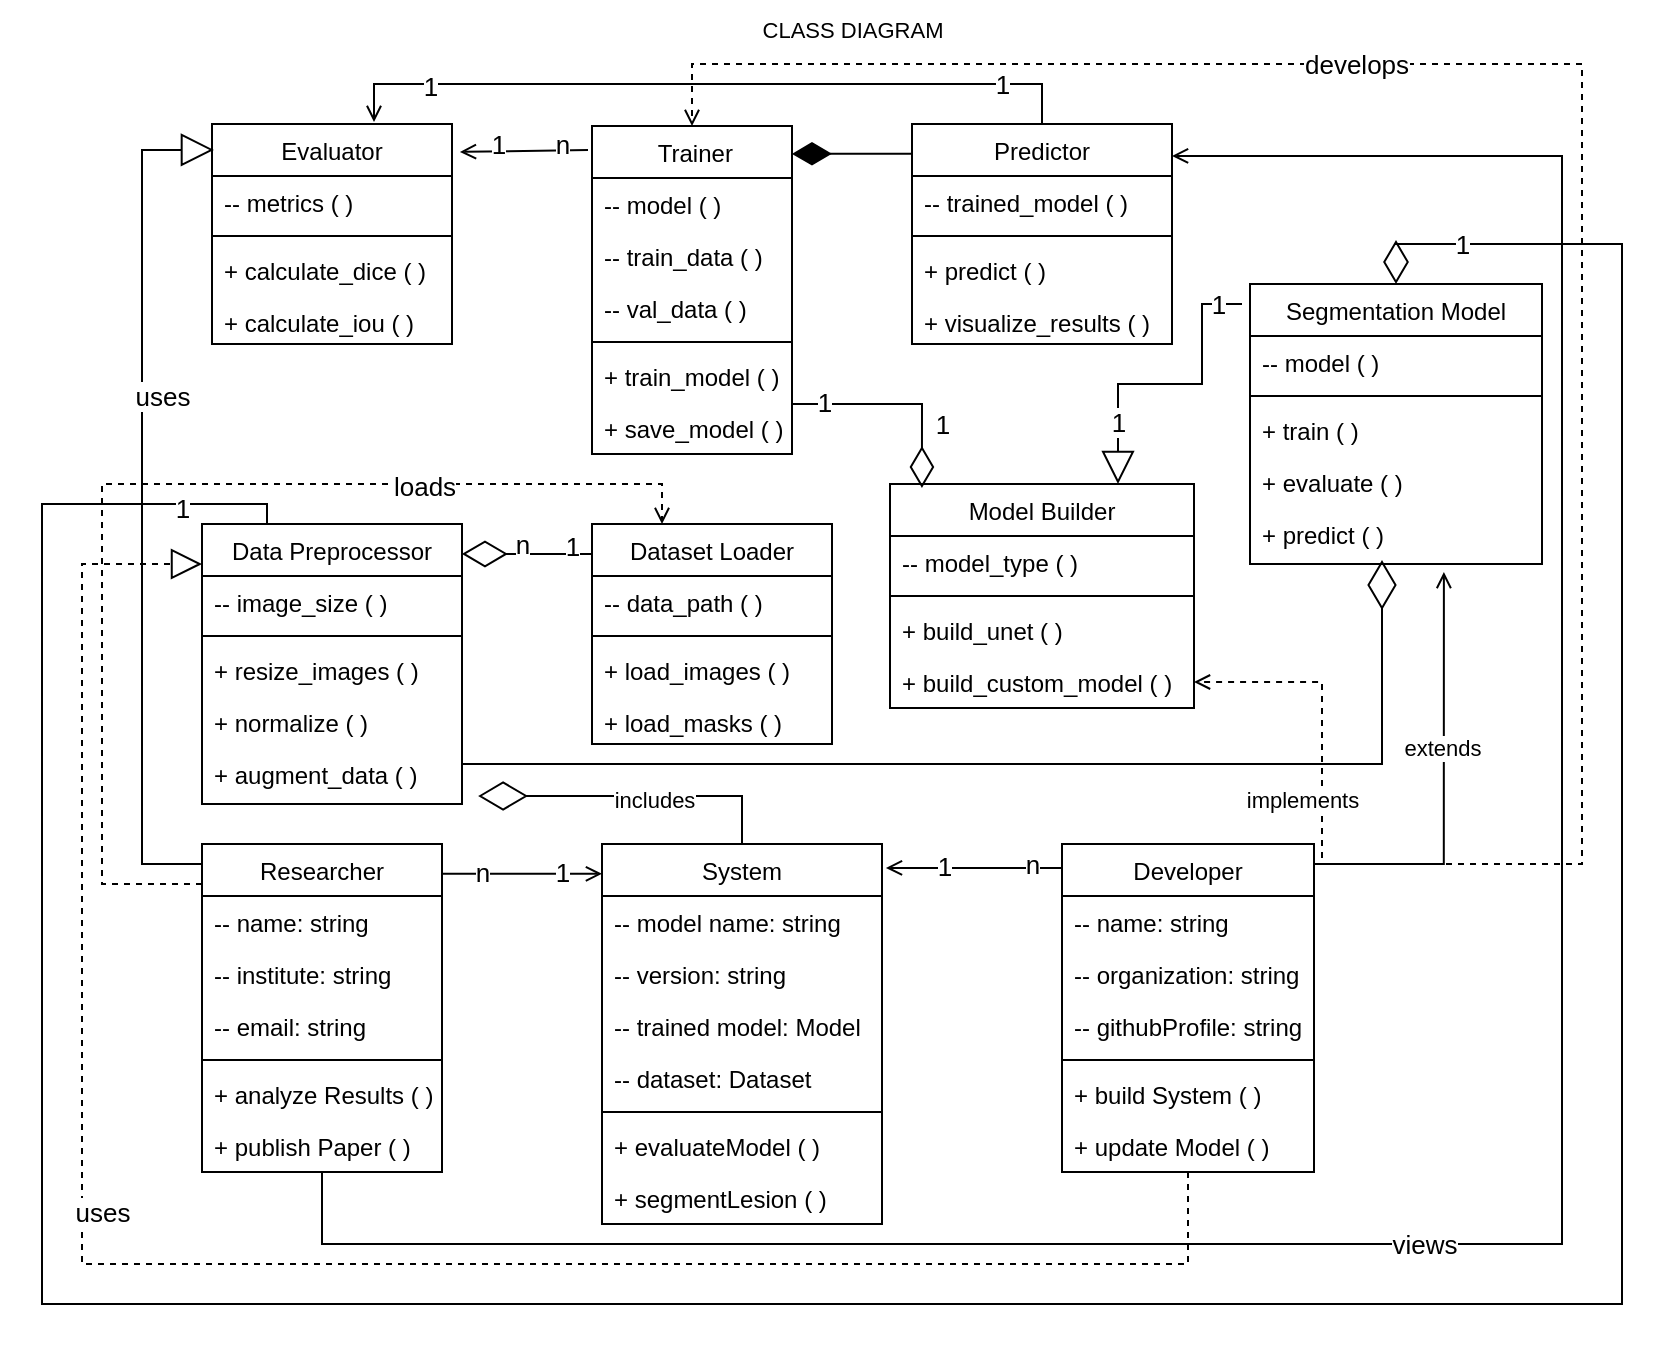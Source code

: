 <mxfile version="27.0.9">
  <diagram id="C5RBs43oDa-KdzZeNtuy" name="Page-1">
    <mxGraphModel dx="2249" dy="639" grid="1" gridSize="10" guides="1" tooltips="1" connect="1" arrows="1" fold="1" page="1" pageScale="1" pageWidth="827" pageHeight="1169" math="0" shadow="0">
      <root>
        <mxCell id="WIyWlLk6GJQsqaUBKTNV-0" />
        <mxCell id="WIyWlLk6GJQsqaUBKTNV-1" parent="WIyWlLk6GJQsqaUBKTNV-0" />
        <mxCell id="zkfFHV4jXpPFQw0GAbJ--0" value="Dataset Loader" style="swimlane;fontStyle=0;align=center;verticalAlign=top;childLayout=stackLayout;horizontal=1;startSize=26;horizontalStack=0;resizeParent=1;resizeLast=0;collapsible=1;marginBottom=0;rounded=0;shadow=0;strokeWidth=1;" parent="WIyWlLk6GJQsqaUBKTNV-1" vertex="1">
          <mxGeometry x="-215" y="320" width="120" height="110" as="geometry">
            <mxRectangle x="230" y="140" width="160" height="26" as="alternateBounds" />
          </mxGeometry>
        </mxCell>
        <mxCell id="zkfFHV4jXpPFQw0GAbJ--1" value="-- data_path ( )    " style="text;align=left;verticalAlign=top;spacingLeft=4;spacingRight=4;overflow=hidden;rotatable=0;points=[[0,0.5],[1,0.5]];portConstraint=eastwest;" parent="zkfFHV4jXpPFQw0GAbJ--0" vertex="1">
          <mxGeometry y="26" width="120" height="26" as="geometry" />
        </mxCell>
        <mxCell id="zkfFHV4jXpPFQw0GAbJ--4" value="" style="line;html=1;strokeWidth=1;align=left;verticalAlign=middle;spacingTop=-1;spacingLeft=3;spacingRight=3;rotatable=0;labelPosition=right;points=[];portConstraint=eastwest;" parent="zkfFHV4jXpPFQw0GAbJ--0" vertex="1">
          <mxGeometry y="52" width="120" height="8" as="geometry" />
        </mxCell>
        <mxCell id="zkfFHV4jXpPFQw0GAbJ--5" value="+ load_images ( )" style="text;align=left;verticalAlign=top;spacingLeft=4;spacingRight=4;overflow=hidden;rotatable=0;points=[[0,0.5],[1,0.5]];portConstraint=eastwest;" parent="zkfFHV4jXpPFQw0GAbJ--0" vertex="1">
          <mxGeometry y="60" width="120" height="26" as="geometry" />
        </mxCell>
        <mxCell id="6t8_uOaSiqhRu9nuaawc-1" value="+ load_masks ( )" style="text;align=left;verticalAlign=top;spacingLeft=4;spacingRight=4;overflow=hidden;rotatable=0;points=[[0,0.5],[1,0.5]];portConstraint=eastwest;" vertex="1" parent="zkfFHV4jXpPFQw0GAbJ--0">
          <mxGeometry y="86" width="120" height="24" as="geometry" />
        </mxCell>
        <mxCell id="6t8_uOaSiqhRu9nuaawc-104" value="" style="edgeStyle=orthogonalEdgeStyle;shape=connector;rounded=0;orthogonalLoop=1;jettySize=auto;html=1;strokeColor=default;align=center;verticalAlign=middle;fontFamily=Helvetica;fontSize=11;fontColor=default;labelBackgroundColor=default;endArrow=diamondThin;endFill=0;entryX=0.5;entryY=0;entryDx=0;entryDy=0;exitX=0.25;exitY=0;exitDx=0;exitDy=0;endSize=19;" edge="1" parent="WIyWlLk6GJQsqaUBKTNV-1" source="zkfFHV4jXpPFQw0GAbJ--6" target="6t8_uOaSiqhRu9nuaawc-27">
          <mxGeometry relative="1" as="geometry">
            <Array as="points">
              <mxPoint x="-377" y="310" />
              <mxPoint x="-490" y="310" />
              <mxPoint x="-490" y="710" />
              <mxPoint x="300" y="710" />
              <mxPoint x="300" y="180" />
              <mxPoint x="187" y="180" />
            </Array>
          </mxGeometry>
        </mxCell>
        <mxCell id="6t8_uOaSiqhRu9nuaawc-105" value="&lt;font style=&quot;font-size: 13px;&quot;&gt;1&lt;/font&gt;" style="edgeLabel;html=1;align=center;verticalAlign=middle;resizable=0;points=[];fontFamily=Helvetica;fontSize=11;fontColor=default;labelBackgroundColor=default;" vertex="1" connectable="0" parent="6t8_uOaSiqhRu9nuaawc-104">
          <mxGeometry x="-0.892" relative="1" as="geometry">
            <mxPoint x="54" y="2" as="offset" />
          </mxGeometry>
        </mxCell>
        <mxCell id="6t8_uOaSiqhRu9nuaawc-106" value="&lt;font style=&quot;font-size: 13px;&quot;&gt;1&lt;/font&gt;" style="edgeLabel;html=1;align=center;verticalAlign=middle;resizable=0;points=[];fontFamily=Helvetica;fontSize=11;fontColor=default;labelBackgroundColor=default;" vertex="1" connectable="0" parent="6t8_uOaSiqhRu9nuaawc-104">
          <mxGeometry x="0.948" relative="1" as="geometry">
            <mxPoint x="1" as="offset" />
          </mxGeometry>
        </mxCell>
        <mxCell id="zkfFHV4jXpPFQw0GAbJ--6" value="Data Preprocessor" style="swimlane;fontStyle=0;align=center;verticalAlign=top;childLayout=stackLayout;horizontal=1;startSize=26;horizontalStack=0;resizeParent=1;resizeLast=0;collapsible=1;marginBottom=0;rounded=0;shadow=0;strokeWidth=1;" parent="WIyWlLk6GJQsqaUBKTNV-1" vertex="1">
          <mxGeometry x="-410" y="320" width="130" height="140" as="geometry">
            <mxRectangle x="130" y="380" width="160" height="26" as="alternateBounds" />
          </mxGeometry>
        </mxCell>
        <mxCell id="zkfFHV4jXpPFQw0GAbJ--7" value="-- image_size ( )" style="text;align=left;verticalAlign=top;spacingLeft=4;spacingRight=4;overflow=hidden;rotatable=0;points=[[0,0.5],[1,0.5]];portConstraint=eastwest;" parent="zkfFHV4jXpPFQw0GAbJ--6" vertex="1">
          <mxGeometry y="26" width="130" height="26" as="geometry" />
        </mxCell>
        <mxCell id="zkfFHV4jXpPFQw0GAbJ--9" value="" style="line;html=1;strokeWidth=1;align=left;verticalAlign=middle;spacingTop=-1;spacingLeft=3;spacingRight=3;rotatable=0;labelPosition=right;points=[];portConstraint=eastwest;" parent="zkfFHV4jXpPFQw0GAbJ--6" vertex="1">
          <mxGeometry y="52" width="130" height="8" as="geometry" />
        </mxCell>
        <mxCell id="zkfFHV4jXpPFQw0GAbJ--10" value="+ resize_images ( )" style="text;align=left;verticalAlign=top;spacingLeft=4;spacingRight=4;overflow=hidden;rotatable=0;points=[[0,0.5],[1,0.5]];portConstraint=eastwest;fontStyle=0" parent="zkfFHV4jXpPFQw0GAbJ--6" vertex="1">
          <mxGeometry y="60" width="130" height="26" as="geometry" />
        </mxCell>
        <mxCell id="zkfFHV4jXpPFQw0GAbJ--11" value="+ normalize ( )" style="text;align=left;verticalAlign=top;spacingLeft=4;spacingRight=4;overflow=hidden;rotatable=0;points=[[0,0.5],[1,0.5]];portConstraint=eastwest;" parent="zkfFHV4jXpPFQw0GAbJ--6" vertex="1">
          <mxGeometry y="86" width="130" height="26" as="geometry" />
        </mxCell>
        <mxCell id="6t8_uOaSiqhRu9nuaawc-3" value="+ augment_data ( )" style="text;align=left;verticalAlign=top;spacingLeft=4;spacingRight=4;overflow=hidden;rotatable=0;points=[[0,0.5],[1,0.5]];portConstraint=eastwest;" vertex="1" parent="zkfFHV4jXpPFQw0GAbJ--6">
          <mxGeometry y="112" width="130" height="26" as="geometry" />
        </mxCell>
        <mxCell id="zkfFHV4jXpPFQw0GAbJ--13" value=" Trainer" style="swimlane;fontStyle=0;align=center;verticalAlign=top;childLayout=stackLayout;horizontal=1;startSize=26;horizontalStack=0;resizeParent=1;resizeLast=0;collapsible=1;marginBottom=0;rounded=0;shadow=0;strokeWidth=1;" parent="WIyWlLk6GJQsqaUBKTNV-1" vertex="1">
          <mxGeometry x="-215" y="121" width="100" height="164" as="geometry">
            <mxRectangle x="340" y="380" width="170" height="26" as="alternateBounds" />
          </mxGeometry>
        </mxCell>
        <mxCell id="zkfFHV4jXpPFQw0GAbJ--14" value="-- model ( )" style="text;align=left;verticalAlign=top;spacingLeft=4;spacingRight=4;overflow=hidden;rotatable=0;points=[[0,0.5],[1,0.5]];portConstraint=eastwest;" parent="zkfFHV4jXpPFQw0GAbJ--13" vertex="1">
          <mxGeometry y="26" width="100" height="26" as="geometry" />
        </mxCell>
        <mxCell id="6t8_uOaSiqhRu9nuaawc-5" value="-- train_data ( )" style="text;align=left;verticalAlign=top;spacingLeft=4;spacingRight=4;overflow=hidden;rotatable=0;points=[[0,0.5],[1,0.5]];portConstraint=eastwest;" vertex="1" parent="zkfFHV4jXpPFQw0GAbJ--13">
          <mxGeometry y="52" width="100" height="26" as="geometry" />
        </mxCell>
        <mxCell id="6t8_uOaSiqhRu9nuaawc-4" value="-- val_data ( )" style="text;align=left;verticalAlign=top;spacingLeft=4;spacingRight=4;overflow=hidden;rotatable=0;points=[[0,0.5],[1,0.5]];portConstraint=eastwest;" vertex="1" parent="zkfFHV4jXpPFQw0GAbJ--13">
          <mxGeometry y="78" width="100" height="26" as="geometry" />
        </mxCell>
        <mxCell id="zkfFHV4jXpPFQw0GAbJ--15" value="" style="line;html=1;strokeWidth=1;align=left;verticalAlign=middle;spacingTop=-1;spacingLeft=3;spacingRight=3;rotatable=0;labelPosition=right;points=[];portConstraint=eastwest;" parent="zkfFHV4jXpPFQw0GAbJ--13" vertex="1">
          <mxGeometry y="104" width="100" height="8" as="geometry" />
        </mxCell>
        <mxCell id="6t8_uOaSiqhRu9nuaawc-7" value="+ train_model ( )" style="text;align=left;verticalAlign=top;spacingLeft=4;spacingRight=4;overflow=hidden;rotatable=0;points=[[0,0.5],[1,0.5]];portConstraint=eastwest;" vertex="1" parent="zkfFHV4jXpPFQw0GAbJ--13">
          <mxGeometry y="112" width="100" height="26" as="geometry" />
        </mxCell>
        <mxCell id="6t8_uOaSiqhRu9nuaawc-6" value="+ save_model ( )" style="text;align=left;verticalAlign=top;spacingLeft=4;spacingRight=4;overflow=hidden;rotatable=0;points=[[0,0.5],[1,0.5]];portConstraint=eastwest;" vertex="1" parent="zkfFHV4jXpPFQw0GAbJ--13">
          <mxGeometry y="138" width="100" height="26" as="geometry" />
        </mxCell>
        <mxCell id="zkfFHV4jXpPFQw0GAbJ--17" value="Model Builder" style="swimlane;fontStyle=0;align=center;verticalAlign=top;childLayout=stackLayout;horizontal=1;startSize=26;horizontalStack=0;resizeParent=1;resizeLast=0;collapsible=1;marginBottom=0;rounded=0;shadow=0;strokeWidth=1;" parent="WIyWlLk6GJQsqaUBKTNV-1" vertex="1">
          <mxGeometry x="-66" y="300" width="152" height="112" as="geometry">
            <mxRectangle x="550" y="140" width="160" height="26" as="alternateBounds" />
          </mxGeometry>
        </mxCell>
        <mxCell id="zkfFHV4jXpPFQw0GAbJ--18" value="-- model_type ( )" style="text;align=left;verticalAlign=top;spacingLeft=4;spacingRight=4;overflow=hidden;rotatable=0;points=[[0,0.5],[1,0.5]];portConstraint=eastwest;" parent="zkfFHV4jXpPFQw0GAbJ--17" vertex="1">
          <mxGeometry y="26" width="152" height="26" as="geometry" />
        </mxCell>
        <mxCell id="zkfFHV4jXpPFQw0GAbJ--23" value="" style="line;html=1;strokeWidth=1;align=left;verticalAlign=middle;spacingTop=-1;spacingLeft=3;spacingRight=3;rotatable=0;labelPosition=right;points=[];portConstraint=eastwest;" parent="zkfFHV4jXpPFQw0GAbJ--17" vertex="1">
          <mxGeometry y="52" width="152" height="8" as="geometry" />
        </mxCell>
        <mxCell id="zkfFHV4jXpPFQw0GAbJ--24" value="+ build_unet ( )" style="text;align=left;verticalAlign=top;spacingLeft=4;spacingRight=4;overflow=hidden;rotatable=0;points=[[0,0.5],[1,0.5]];portConstraint=eastwest;" parent="zkfFHV4jXpPFQw0GAbJ--17" vertex="1">
          <mxGeometry y="60" width="152" height="26" as="geometry" />
        </mxCell>
        <mxCell id="zkfFHV4jXpPFQw0GAbJ--25" value="+ build_custom_model ( )" style="text;align=left;verticalAlign=top;spacingLeft=4;spacingRight=4;overflow=hidden;rotatable=0;points=[[0,0.5],[1,0.5]];portConstraint=eastwest;" parent="zkfFHV4jXpPFQw0GAbJ--17" vertex="1">
          <mxGeometry y="86" width="152" height="26" as="geometry" />
        </mxCell>
        <mxCell id="6t8_uOaSiqhRu9nuaawc-8" value="Evaluator" style="swimlane;fontStyle=0;align=center;verticalAlign=top;childLayout=stackLayout;horizontal=1;startSize=26;horizontalStack=0;resizeParent=1;resizeLast=0;collapsible=1;marginBottom=0;rounded=0;shadow=0;strokeWidth=1;" vertex="1" parent="WIyWlLk6GJQsqaUBKTNV-1">
          <mxGeometry x="-405" y="120" width="120" height="110" as="geometry">
            <mxRectangle x="230" y="140" width="160" height="26" as="alternateBounds" />
          </mxGeometry>
        </mxCell>
        <mxCell id="6t8_uOaSiqhRu9nuaawc-9" value="-- metrics ( )    " style="text;align=left;verticalAlign=top;spacingLeft=4;spacingRight=4;overflow=hidden;rotatable=0;points=[[0,0.5],[1,0.5]];portConstraint=eastwest;" vertex="1" parent="6t8_uOaSiqhRu9nuaawc-8">
          <mxGeometry y="26" width="120" height="26" as="geometry" />
        </mxCell>
        <mxCell id="6t8_uOaSiqhRu9nuaawc-10" value="" style="line;html=1;strokeWidth=1;align=left;verticalAlign=middle;spacingTop=-1;spacingLeft=3;spacingRight=3;rotatable=0;labelPosition=right;points=[];portConstraint=eastwest;" vertex="1" parent="6t8_uOaSiqhRu9nuaawc-8">
          <mxGeometry y="52" width="120" height="8" as="geometry" />
        </mxCell>
        <mxCell id="6t8_uOaSiqhRu9nuaawc-11" value="+ calculate_dice ( )" style="text;align=left;verticalAlign=top;spacingLeft=4;spacingRight=4;overflow=hidden;rotatable=0;points=[[0,0.5],[1,0.5]];portConstraint=eastwest;" vertex="1" parent="6t8_uOaSiqhRu9nuaawc-8">
          <mxGeometry y="60" width="120" height="26" as="geometry" />
        </mxCell>
        <mxCell id="6t8_uOaSiqhRu9nuaawc-12" value="+ calculate_iou ( )" style="text;align=left;verticalAlign=top;spacingLeft=4;spacingRight=4;overflow=hidden;rotatable=0;points=[[0,0.5],[1,0.5]];portConstraint=eastwest;" vertex="1" parent="6t8_uOaSiqhRu9nuaawc-8">
          <mxGeometry y="86" width="120" height="24" as="geometry" />
        </mxCell>
        <mxCell id="6t8_uOaSiqhRu9nuaawc-40" value="" style="edgeStyle=orthogonalEdgeStyle;shape=connector;rounded=0;orthogonalLoop=1;jettySize=auto;html=1;strokeColor=default;align=center;verticalAlign=middle;fontFamily=Helvetica;fontSize=11;fontColor=default;labelBackgroundColor=default;endArrow=open;endFill=0;entryX=0.675;entryY=-0.009;entryDx=0;entryDy=0;entryPerimeter=0;" edge="1" parent="WIyWlLk6GJQsqaUBKTNV-1" source="6t8_uOaSiqhRu9nuaawc-13" target="6t8_uOaSiqhRu9nuaawc-8">
          <mxGeometry relative="1" as="geometry">
            <mxPoint x="-300" y="68" as="targetPoint" />
            <Array as="points">
              <mxPoint x="10" y="100" />
              <mxPoint x="-324" y="100" />
            </Array>
          </mxGeometry>
        </mxCell>
        <mxCell id="6t8_uOaSiqhRu9nuaawc-113" value="&lt;font style=&quot;font-size: 13px;&quot;&gt;1&lt;/font&gt;" style="edgeLabel;html=1;align=center;verticalAlign=middle;resizable=0;points=[];fontFamily=Helvetica;fontSize=11;fontColor=default;labelBackgroundColor=default;" vertex="1" connectable="0" parent="6t8_uOaSiqhRu9nuaawc-40">
          <mxGeometry x="-0.941" relative="1" as="geometry">
            <mxPoint x="-20" y="-9" as="offset" />
          </mxGeometry>
        </mxCell>
        <mxCell id="6t8_uOaSiqhRu9nuaawc-114" value="&lt;font style=&quot;font-size: 13px;&quot;&gt;1&lt;/font&gt;" style="edgeLabel;html=1;align=center;verticalAlign=middle;resizable=0;points=[];fontFamily=Helvetica;fontSize=11;fontColor=default;labelBackgroundColor=default;" vertex="1" connectable="0" parent="6t8_uOaSiqhRu9nuaawc-40">
          <mxGeometry x="0.748" y="1" relative="1" as="geometry">
            <mxPoint as="offset" />
          </mxGeometry>
        </mxCell>
        <mxCell id="6t8_uOaSiqhRu9nuaawc-13" value="Predictor" style="swimlane;fontStyle=0;align=center;verticalAlign=top;childLayout=stackLayout;horizontal=1;startSize=26;horizontalStack=0;resizeParent=1;resizeLast=0;collapsible=1;marginBottom=0;rounded=0;shadow=0;strokeWidth=1;" vertex="1" parent="WIyWlLk6GJQsqaUBKTNV-1">
          <mxGeometry x="-55" y="120" width="130" height="110" as="geometry">
            <mxRectangle x="230" y="140" width="160" height="26" as="alternateBounds" />
          </mxGeometry>
        </mxCell>
        <mxCell id="6t8_uOaSiqhRu9nuaawc-14" value="-- trained_model ( )" style="text;align=left;verticalAlign=top;spacingLeft=4;spacingRight=4;overflow=hidden;rotatable=0;points=[[0,0.5],[1,0.5]];portConstraint=eastwest;" vertex="1" parent="6t8_uOaSiqhRu9nuaawc-13">
          <mxGeometry y="26" width="130" height="26" as="geometry" />
        </mxCell>
        <mxCell id="6t8_uOaSiqhRu9nuaawc-15" value="" style="line;html=1;strokeWidth=1;align=left;verticalAlign=middle;spacingTop=-1;spacingLeft=3;spacingRight=3;rotatable=0;labelPosition=right;points=[];portConstraint=eastwest;" vertex="1" parent="6t8_uOaSiqhRu9nuaawc-13">
          <mxGeometry y="52" width="130" height="8" as="geometry" />
        </mxCell>
        <mxCell id="6t8_uOaSiqhRu9nuaawc-16" value="+ predict ( )" style="text;align=left;verticalAlign=top;spacingLeft=4;spacingRight=4;overflow=hidden;rotatable=0;points=[[0,0.5],[1,0.5]];portConstraint=eastwest;" vertex="1" parent="6t8_uOaSiqhRu9nuaawc-13">
          <mxGeometry y="60" width="130" height="26" as="geometry" />
        </mxCell>
        <mxCell id="6t8_uOaSiqhRu9nuaawc-17" value="+ visualize_results ( )" style="text;align=left;verticalAlign=top;spacingLeft=4;spacingRight=4;overflow=hidden;rotatable=0;points=[[0,0.5],[1,0.5]];portConstraint=eastwest;" vertex="1" parent="6t8_uOaSiqhRu9nuaawc-13">
          <mxGeometry y="86" width="130" height="24" as="geometry" />
        </mxCell>
        <mxCell id="6t8_uOaSiqhRu9nuaawc-20" value="" style="endArrow=none;endFill=1;endSize=12;html=1;rounded=0;exitX=1.033;exitY=0.127;exitDx=0;exitDy=0;exitPerimeter=0;entryX=-0.02;entryY=0.073;entryDx=0;entryDy=0;entryPerimeter=0;startArrow=open;startFill=0;" edge="1" parent="WIyWlLk6GJQsqaUBKTNV-1" source="6t8_uOaSiqhRu9nuaawc-8" target="zkfFHV4jXpPFQw0GAbJ--13">
          <mxGeometry width="160" relative="1" as="geometry">
            <mxPoint x="-205" y="360" as="sourcePoint" />
            <mxPoint x="-45" y="360" as="targetPoint" />
          </mxGeometry>
        </mxCell>
        <mxCell id="6t8_uOaSiqhRu9nuaawc-111" value="&lt;font style=&quot;font-size: 13px;&quot;&gt;n&lt;/font&gt;" style="edgeLabel;html=1;align=center;verticalAlign=middle;resizable=0;points=[];fontFamily=Helvetica;fontSize=11;fontColor=default;labelBackgroundColor=default;" vertex="1" connectable="0" parent="6t8_uOaSiqhRu9nuaawc-20">
          <mxGeometry x="0.625" y="-1" relative="1" as="geometry">
            <mxPoint x="-1" y="-4" as="offset" />
          </mxGeometry>
        </mxCell>
        <mxCell id="6t8_uOaSiqhRu9nuaawc-112" value="&lt;font style=&quot;font-size: 13px;&quot;&gt;1&lt;/font&gt;" style="edgeLabel;html=1;align=center;verticalAlign=middle;resizable=0;points=[];fontFamily=Helvetica;fontSize=11;fontColor=default;labelBackgroundColor=default;" vertex="1" connectable="0" parent="6t8_uOaSiqhRu9nuaawc-20">
          <mxGeometry x="-0.406" y="-1" relative="1" as="geometry">
            <mxPoint y="-5" as="offset" />
          </mxGeometry>
        </mxCell>
        <mxCell id="6t8_uOaSiqhRu9nuaawc-21" value="" style="edgeStyle=orthogonalEdgeStyle;rounded=0;orthogonalLoop=1;jettySize=auto;html=1;entryX=1;entryY=0.085;entryDx=0;entryDy=0;entryPerimeter=0;endArrow=diamondThin;endFill=1;endSize=17;" edge="1" parent="WIyWlLk6GJQsqaUBKTNV-1" source="6t8_uOaSiqhRu9nuaawc-14" target="zkfFHV4jXpPFQw0GAbJ--13">
          <mxGeometry relative="1" as="geometry">
            <Array as="points">
              <mxPoint x="-55" y="135" />
            </Array>
          </mxGeometry>
        </mxCell>
        <mxCell id="6t8_uOaSiqhRu9nuaawc-22" value="" style="edgeStyle=orthogonalEdgeStyle;rounded=0;orthogonalLoop=1;jettySize=auto;html=1;endArrow=diamondThin;endFill=0;entryX=1;entryY=0.107;entryDx=0;entryDy=0;entryPerimeter=0;endSize=20;" edge="1" parent="WIyWlLk6GJQsqaUBKTNV-1" target="zkfFHV4jXpPFQw0GAbJ--6">
          <mxGeometry relative="1" as="geometry">
            <mxPoint x="-215" y="335" as="sourcePoint" />
            <Array as="points">
              <mxPoint x="-235" y="335" />
              <mxPoint x="-235" y="335" />
            </Array>
          </mxGeometry>
        </mxCell>
        <mxCell id="6t8_uOaSiqhRu9nuaawc-102" value="&lt;font style=&quot;font-size: 13px;&quot;&gt;1&lt;/font&gt;" style="edgeLabel;html=1;align=center;verticalAlign=middle;resizable=0;points=[];fontFamily=Helvetica;fontSize=11;fontColor=default;labelBackgroundColor=default;" vertex="1" connectable="0" parent="6t8_uOaSiqhRu9nuaawc-22">
          <mxGeometry x="-0.692" y="-4" relative="1" as="geometry">
            <mxPoint as="offset" />
          </mxGeometry>
        </mxCell>
        <mxCell id="6t8_uOaSiqhRu9nuaawc-103" value="&lt;font style=&quot;font-size: 13px;&quot;&gt;n&lt;/font&gt;" style="edgeLabel;html=1;align=center;verticalAlign=middle;resizable=0;points=[];fontFamily=Helvetica;fontSize=11;fontColor=default;labelBackgroundColor=default;" vertex="1" connectable="0" parent="6t8_uOaSiqhRu9nuaawc-22">
          <mxGeometry x="0.015" y="2" relative="1" as="geometry">
            <mxPoint x="-2" y="-7" as="offset" />
          </mxGeometry>
        </mxCell>
        <mxCell id="6t8_uOaSiqhRu9nuaawc-26" value="" style="edgeStyle=orthogonalEdgeStyle;shape=connector;rounded=0;orthogonalLoop=1;jettySize=auto;html=1;strokeColor=default;align=center;verticalAlign=middle;fontFamily=Helvetica;fontSize=11;fontColor=default;labelBackgroundColor=default;endArrow=diamondThin;endFill=0;entryX=0.105;entryY=0.018;entryDx=0;entryDy=0;entryPerimeter=0;endSize=18;" edge="1" parent="WIyWlLk6GJQsqaUBKTNV-1" source="6t8_uOaSiqhRu9nuaawc-4" target="zkfFHV4jXpPFQw0GAbJ--17">
          <mxGeometry relative="1" as="geometry">
            <Array as="points">
              <mxPoint x="-115" y="260" />
              <mxPoint x="-50" y="260" />
            </Array>
          </mxGeometry>
        </mxCell>
        <mxCell id="6t8_uOaSiqhRu9nuaawc-109" value="&lt;font style=&quot;font-size: 13px;&quot;&gt;1&lt;/font&gt;" style="edgeLabel;html=1;align=center;verticalAlign=middle;resizable=0;points=[];fontFamily=Helvetica;fontSize=11;fontColor=default;labelBackgroundColor=default;" vertex="1" connectable="0" parent="6t8_uOaSiqhRu9nuaawc-26">
          <mxGeometry x="-0.282" y="1" relative="1" as="geometry">
            <mxPoint as="offset" />
          </mxGeometry>
        </mxCell>
        <mxCell id="6t8_uOaSiqhRu9nuaawc-110" value="&lt;font style=&quot;font-size: 13px;&quot;&gt;1&lt;/font&gt;" style="edgeLabel;html=1;align=center;verticalAlign=middle;resizable=0;points=[];fontFamily=Helvetica;fontSize=11;fontColor=default;labelBackgroundColor=default;" vertex="1" connectable="0" parent="6t8_uOaSiqhRu9nuaawc-26">
          <mxGeometry x="0.507" y="1" relative="1" as="geometry">
            <mxPoint x="9" y="3" as="offset" />
          </mxGeometry>
        </mxCell>
        <mxCell id="6t8_uOaSiqhRu9nuaawc-37" value="" style="edgeStyle=orthogonalEdgeStyle;shape=connector;rounded=0;orthogonalLoop=1;jettySize=auto;html=1;strokeColor=default;align=center;verticalAlign=middle;fontFamily=Helvetica;fontSize=11;fontColor=default;labelBackgroundColor=default;endArrow=block;endFill=0;entryX=0.75;entryY=0;entryDx=0;entryDy=0;endSize=14;" edge="1" parent="WIyWlLk6GJQsqaUBKTNV-1" target="zkfFHV4jXpPFQw0GAbJ--17">
          <mxGeometry relative="1" as="geometry">
            <mxPoint x="110" y="210" as="sourcePoint" />
            <mxPoint x="353" y="270" as="targetPoint" />
            <Array as="points">
              <mxPoint x="90" y="210" />
              <mxPoint x="90" y="250" />
              <mxPoint x="48" y="250" />
            </Array>
          </mxGeometry>
        </mxCell>
        <mxCell id="6t8_uOaSiqhRu9nuaawc-107" value="&lt;font style=&quot;font-size: 13px;&quot;&gt;1&lt;/font&gt;" style="edgeLabel;html=1;align=center;verticalAlign=middle;resizable=0;points=[];fontFamily=Helvetica;fontSize=11;fontColor=default;labelBackgroundColor=default;" vertex="1" connectable="0" parent="6t8_uOaSiqhRu9nuaawc-37">
          <mxGeometry x="0.592" relative="1" as="geometry">
            <mxPoint as="offset" />
          </mxGeometry>
        </mxCell>
        <mxCell id="6t8_uOaSiqhRu9nuaawc-108" value="&lt;font style=&quot;font-size: 13px;&quot;&gt;1&lt;/font&gt;" style="edgeLabel;html=1;align=center;verticalAlign=middle;resizable=0;points=[];fontFamily=Helvetica;fontSize=11;fontColor=default;labelBackgroundColor=default;" vertex="1" connectable="0" parent="6t8_uOaSiqhRu9nuaawc-37">
          <mxGeometry x="-0.842" relative="1" as="geometry">
            <mxPoint as="offset" />
          </mxGeometry>
        </mxCell>
        <mxCell id="6t8_uOaSiqhRu9nuaawc-27" value="Segmentation Model" style="swimlane;fontStyle=0;align=center;verticalAlign=top;childLayout=stackLayout;horizontal=1;startSize=26;horizontalStack=0;resizeParent=1;resizeLast=0;collapsible=1;marginBottom=0;rounded=0;shadow=0;strokeWidth=1;" vertex="1" parent="WIyWlLk6GJQsqaUBKTNV-1">
          <mxGeometry x="114" y="200" width="146" height="140" as="geometry">
            <mxRectangle x="130" y="380" width="160" height="26" as="alternateBounds" />
          </mxGeometry>
        </mxCell>
        <mxCell id="6t8_uOaSiqhRu9nuaawc-28" value="-- model ( )" style="text;align=left;verticalAlign=top;spacingLeft=4;spacingRight=4;overflow=hidden;rotatable=0;points=[[0,0.5],[1,0.5]];portConstraint=eastwest;" vertex="1" parent="6t8_uOaSiqhRu9nuaawc-27">
          <mxGeometry y="26" width="146" height="26" as="geometry" />
        </mxCell>
        <mxCell id="6t8_uOaSiqhRu9nuaawc-29" value="" style="line;html=1;strokeWidth=1;align=left;verticalAlign=middle;spacingTop=-1;spacingLeft=3;spacingRight=3;rotatable=0;labelPosition=right;points=[];portConstraint=eastwest;" vertex="1" parent="6t8_uOaSiqhRu9nuaawc-27">
          <mxGeometry y="52" width="146" height="8" as="geometry" />
        </mxCell>
        <mxCell id="6t8_uOaSiqhRu9nuaawc-30" value="+ train ( )" style="text;align=left;verticalAlign=top;spacingLeft=4;spacingRight=4;overflow=hidden;rotatable=0;points=[[0,0.5],[1,0.5]];portConstraint=eastwest;fontStyle=0" vertex="1" parent="6t8_uOaSiqhRu9nuaawc-27">
          <mxGeometry y="60" width="146" height="26" as="geometry" />
        </mxCell>
        <mxCell id="6t8_uOaSiqhRu9nuaawc-31" value="+ evaluate ( )" style="text;align=left;verticalAlign=top;spacingLeft=4;spacingRight=4;overflow=hidden;rotatable=0;points=[[0,0.5],[1,0.5]];portConstraint=eastwest;" vertex="1" parent="6t8_uOaSiqhRu9nuaawc-27">
          <mxGeometry y="86" width="146" height="26" as="geometry" />
        </mxCell>
        <mxCell id="6t8_uOaSiqhRu9nuaawc-32" value="+ predict ( )" style="text;align=left;verticalAlign=top;spacingLeft=4;spacingRight=4;overflow=hidden;rotatable=0;points=[[0,0.5],[1,0.5]];portConstraint=eastwest;" vertex="1" parent="6t8_uOaSiqhRu9nuaawc-27">
          <mxGeometry y="112" width="146" height="26" as="geometry" />
        </mxCell>
        <mxCell id="6t8_uOaSiqhRu9nuaawc-38" value="" style="endArrow=diamondThin;endFill=0;endSize=22;html=1;rounded=0;strokeColor=default;align=center;verticalAlign=middle;fontFamily=Helvetica;fontSize=11;fontColor=default;labelBackgroundColor=default;edgeStyle=orthogonalEdgeStyle;" edge="1" parent="WIyWlLk6GJQsqaUBKTNV-1" source="zkfFHV4jXpPFQw0GAbJ--6" target="6t8_uOaSiqhRu9nuaawc-32">
          <mxGeometry width="160" relative="1" as="geometry">
            <mxPoint x="-90" y="360" as="sourcePoint" />
            <mxPoint x="70" y="360" as="targetPoint" />
            <Array as="points">
              <mxPoint x="180" y="440" />
            </Array>
          </mxGeometry>
        </mxCell>
        <mxCell id="6t8_uOaSiqhRu9nuaawc-92" value="" style="edgeStyle=orthogonalEdgeStyle;shape=connector;rounded=0;orthogonalLoop=1;jettySize=auto;html=1;strokeColor=default;align=center;verticalAlign=middle;fontFamily=Helvetica;fontSize=11;fontColor=default;labelBackgroundColor=default;endArrow=open;endFill=0;entryX=0.664;entryY=1.231;entryDx=0;entryDy=0;entryPerimeter=0;" edge="1" parent="WIyWlLk6GJQsqaUBKTNV-1" source="6t8_uOaSiqhRu9nuaawc-43" target="6t8_uOaSiqhRu9nuaawc-32">
          <mxGeometry relative="1" as="geometry">
            <mxPoint x="210" y="350" as="targetPoint" />
            <Array as="points">
              <mxPoint x="211" y="490" />
            </Array>
          </mxGeometry>
        </mxCell>
        <mxCell id="6t8_uOaSiqhRu9nuaawc-93" value="extends" style="edgeLabel;html=1;align=center;verticalAlign=middle;resizable=0;points=[];fontFamily=Helvetica;fontSize=11;fontColor=default;labelBackgroundColor=default;" vertex="1" connectable="0" parent="6t8_uOaSiqhRu9nuaawc-92">
          <mxGeometry x="0.203" y="1" relative="1" as="geometry">
            <mxPoint y="4" as="offset" />
          </mxGeometry>
        </mxCell>
        <mxCell id="6t8_uOaSiqhRu9nuaawc-94" value="" style="edgeStyle=orthogonalEdgeStyle;shape=connector;rounded=0;orthogonalLoop=1;jettySize=auto;html=1;strokeColor=default;align=center;verticalAlign=middle;fontFamily=Helvetica;fontSize=11;fontColor=default;labelBackgroundColor=default;endArrow=open;endFill=0;dashed=1;exitX=0.96;exitY=0.061;exitDx=0;exitDy=0;exitPerimeter=0;" edge="1" parent="WIyWlLk6GJQsqaUBKTNV-1" source="6t8_uOaSiqhRu9nuaawc-43" target="zkfFHV4jXpPFQw0GAbJ--25">
          <mxGeometry relative="1" as="geometry">
            <mxPoint x="160" y="490" as="sourcePoint" />
            <Array as="points">
              <mxPoint x="150" y="490" />
              <mxPoint x="150" y="399" />
            </Array>
          </mxGeometry>
        </mxCell>
        <mxCell id="6t8_uOaSiqhRu9nuaawc-95" value="implements" style="edgeLabel;html=1;align=center;verticalAlign=middle;resizable=0;points=[];fontFamily=Helvetica;fontSize=11;fontColor=default;labelBackgroundColor=default;" vertex="1" connectable="0" parent="6t8_uOaSiqhRu9nuaawc-94">
          <mxGeometry x="-0.6" y="3" relative="1" as="geometry">
            <mxPoint x="-7" y="-8" as="offset" />
          </mxGeometry>
        </mxCell>
        <mxCell id="6t8_uOaSiqhRu9nuaawc-97" value="" style="edgeStyle=orthogonalEdgeStyle;shape=connector;rounded=0;orthogonalLoop=1;jettySize=auto;html=1;strokeColor=default;align=center;verticalAlign=middle;fontFamily=Helvetica;fontSize=11;fontColor=default;labelBackgroundColor=default;endArrow=open;endFill=0;entryX=0.5;entryY=0;entryDx=0;entryDy=0;dashed=1;" edge="1" parent="WIyWlLk6GJQsqaUBKTNV-1" source="6t8_uOaSiqhRu9nuaawc-43" target="zkfFHV4jXpPFQw0GAbJ--13">
          <mxGeometry relative="1" as="geometry">
            <mxPoint x="290" y="90" as="targetPoint" />
            <Array as="points">
              <mxPoint x="280" y="490" />
              <mxPoint x="280" y="90" />
              <mxPoint x="-165" y="90" />
            </Array>
          </mxGeometry>
        </mxCell>
        <mxCell id="6t8_uOaSiqhRu9nuaawc-98" value="&lt;font style=&quot;font-size: 13px;&quot;&gt;develops&lt;/font&gt;" style="edgeLabel;html=1;align=center;verticalAlign=middle;resizable=0;points=[];fontFamily=Helvetica;fontSize=11;fontColor=default;labelBackgroundColor=default;" vertex="1" connectable="0" parent="6t8_uOaSiqhRu9nuaawc-97">
          <mxGeometry x="0.322" y="-1" relative="1" as="geometry">
            <mxPoint x="20" y="1" as="offset" />
          </mxGeometry>
        </mxCell>
        <mxCell id="6t8_uOaSiqhRu9nuaawc-100" value="" style="edgeStyle=orthogonalEdgeStyle;shape=connector;rounded=0;orthogonalLoop=1;jettySize=auto;html=1;strokeColor=default;align=center;verticalAlign=middle;fontFamily=Helvetica;fontSize=11;fontColor=default;labelBackgroundColor=default;endArrow=block;endFill=0;dashed=1;endSize=13;" edge="1" parent="WIyWlLk6GJQsqaUBKTNV-1" source="6t8_uOaSiqhRu9nuaawc-43" target="zkfFHV4jXpPFQw0GAbJ--6">
          <mxGeometry relative="1" as="geometry">
            <mxPoint x="83" y="776" as="targetPoint" />
            <Array as="points">
              <mxPoint x="83" y="690" />
              <mxPoint x="-470" y="690" />
              <mxPoint x="-470" y="340" />
            </Array>
          </mxGeometry>
        </mxCell>
        <mxCell id="6t8_uOaSiqhRu9nuaawc-101" value="&lt;font style=&quot;font-size: 13px;&quot;&gt;uses&lt;/font&gt;" style="edgeLabel;html=1;align=center;verticalAlign=middle;resizable=0;points=[];fontFamily=Helvetica;fontSize=11;fontColor=default;labelBackgroundColor=default;" vertex="1" connectable="0" parent="6t8_uOaSiqhRu9nuaawc-100">
          <mxGeometry x="0.39" y="-1" relative="1" as="geometry">
            <mxPoint x="9" y="76" as="offset" />
          </mxGeometry>
        </mxCell>
        <mxCell id="6t8_uOaSiqhRu9nuaawc-43" value="Developer" style="swimlane;fontStyle=0;align=center;verticalAlign=top;childLayout=stackLayout;horizontal=1;startSize=26;horizontalStack=0;resizeParent=1;resizeLast=0;collapsible=1;marginBottom=0;rounded=0;shadow=0;strokeWidth=1;" vertex="1" parent="WIyWlLk6GJQsqaUBKTNV-1">
          <mxGeometry x="20" y="480" width="126" height="164" as="geometry">
            <mxRectangle x="340" y="380" width="170" height="26" as="alternateBounds" />
          </mxGeometry>
        </mxCell>
        <mxCell id="6t8_uOaSiqhRu9nuaawc-44" value="-- name: string" style="text;align=left;verticalAlign=top;spacingLeft=4;spacingRight=4;overflow=hidden;rotatable=0;points=[[0,0.5],[1,0.5]];portConstraint=eastwest;" vertex="1" parent="6t8_uOaSiqhRu9nuaawc-43">
          <mxGeometry y="26" width="126" height="26" as="geometry" />
        </mxCell>
        <mxCell id="6t8_uOaSiqhRu9nuaawc-45" value="-- organization: string" style="text;align=left;verticalAlign=top;spacingLeft=4;spacingRight=4;overflow=hidden;rotatable=0;points=[[0,0.5],[1,0.5]];portConstraint=eastwest;" vertex="1" parent="6t8_uOaSiqhRu9nuaawc-43">
          <mxGeometry y="52" width="126" height="26" as="geometry" />
        </mxCell>
        <mxCell id="6t8_uOaSiqhRu9nuaawc-46" value="-- githubProfile: string" style="text;align=left;verticalAlign=top;spacingLeft=4;spacingRight=4;overflow=hidden;rotatable=0;points=[[0,0.5],[1,0.5]];portConstraint=eastwest;" vertex="1" parent="6t8_uOaSiqhRu9nuaawc-43">
          <mxGeometry y="78" width="126" height="26" as="geometry" />
        </mxCell>
        <mxCell id="6t8_uOaSiqhRu9nuaawc-47" value="" style="line;html=1;strokeWidth=1;align=left;verticalAlign=middle;spacingTop=-1;spacingLeft=3;spacingRight=3;rotatable=0;labelPosition=right;points=[];portConstraint=eastwest;" vertex="1" parent="6t8_uOaSiqhRu9nuaawc-43">
          <mxGeometry y="104" width="126" height="8" as="geometry" />
        </mxCell>
        <mxCell id="6t8_uOaSiqhRu9nuaawc-48" value="+ build System ( )" style="text;align=left;verticalAlign=top;spacingLeft=4;spacingRight=4;overflow=hidden;rotatable=0;points=[[0,0.5],[1,0.5]];portConstraint=eastwest;" vertex="1" parent="6t8_uOaSiqhRu9nuaawc-43">
          <mxGeometry y="112" width="126" height="26" as="geometry" />
        </mxCell>
        <mxCell id="6t8_uOaSiqhRu9nuaawc-49" value="+ update Model ( )" style="text;align=left;verticalAlign=top;spacingLeft=4;spacingRight=4;overflow=hidden;rotatable=0;points=[[0,0.5],[1,0.5]];portConstraint=eastwest;" vertex="1" parent="6t8_uOaSiqhRu9nuaawc-43">
          <mxGeometry y="138" width="126" height="26" as="geometry" />
        </mxCell>
        <mxCell id="6t8_uOaSiqhRu9nuaawc-66" value="" style="edgeStyle=orthogonalEdgeStyle;shape=connector;rounded=0;orthogonalLoop=1;jettySize=auto;html=1;strokeColor=default;align=center;verticalAlign=middle;fontFamily=Helvetica;fontSize=11;fontColor=default;labelBackgroundColor=default;endArrow=open;endFill=0;exitX=0.975;exitY=0.091;exitDx=0;exitDy=0;exitPerimeter=0;" edge="1" parent="WIyWlLk6GJQsqaUBKTNV-1" source="6t8_uOaSiqhRu9nuaawc-50" target="6t8_uOaSiqhRu9nuaawc-57">
          <mxGeometry relative="1" as="geometry">
            <Array as="points">
              <mxPoint x="-230" y="495" />
              <mxPoint x="-230" y="495" />
            </Array>
          </mxGeometry>
        </mxCell>
        <mxCell id="6t8_uOaSiqhRu9nuaawc-68" value="1" style="edgeLabel;html=1;align=center;verticalAlign=middle;resizable=0;points=[];fontFamily=Helvetica;fontSize=13;fontColor=default;labelBackgroundColor=default;" vertex="1" connectable="0" parent="6t8_uOaSiqhRu9nuaawc-66">
          <mxGeometry x="0.59" y="1" relative="1" as="geometry">
            <mxPoint x="-3" as="offset" />
          </mxGeometry>
        </mxCell>
        <mxCell id="6t8_uOaSiqhRu9nuaawc-69" value="n" style="edgeLabel;html=1;align=center;verticalAlign=middle;resizable=0;points=[];fontFamily=Helvetica;fontSize=13;fontColor=default;labelBackgroundColor=default;" vertex="1" connectable="0" parent="6t8_uOaSiqhRu9nuaawc-66">
          <mxGeometry x="-0.446" y="1" relative="1" as="geometry">
            <mxPoint as="offset" />
          </mxGeometry>
        </mxCell>
        <mxCell id="6t8_uOaSiqhRu9nuaawc-73" value="" style="edgeStyle=orthogonalEdgeStyle;shape=connector;rounded=0;orthogonalLoop=1;jettySize=auto;html=1;strokeColor=default;align=center;verticalAlign=middle;fontFamily=Helvetica;fontSize=11;fontColor=default;labelBackgroundColor=default;endArrow=block;endFill=0;entryX=0.008;entryY=0.118;entryDx=0;entryDy=0;entryPerimeter=0;endSize=14;" edge="1" parent="WIyWlLk6GJQsqaUBKTNV-1" source="6t8_uOaSiqhRu9nuaawc-50" target="6t8_uOaSiqhRu9nuaawc-8">
          <mxGeometry relative="1" as="geometry">
            <mxPoint x="-490" y="562" as="targetPoint" />
            <Array as="points">
              <mxPoint x="-440" y="490" />
              <mxPoint x="-440" y="133" />
            </Array>
          </mxGeometry>
        </mxCell>
        <mxCell id="6t8_uOaSiqhRu9nuaawc-74" value="&lt;font style=&quot;font-size: 13px;&quot;&gt;uses&lt;/font&gt;" style="edgeLabel;html=1;align=center;verticalAlign=middle;resizable=0;points=[];fontFamily=Helvetica;fontSize=11;fontColor=default;labelBackgroundColor=default;" vertex="1" connectable="0" parent="6t8_uOaSiqhRu9nuaawc-73">
          <mxGeometry x="0.073" y="1" relative="1" as="geometry">
            <mxPoint x="11" y="-37" as="offset" />
          </mxGeometry>
        </mxCell>
        <mxCell id="6t8_uOaSiqhRu9nuaawc-79" value="" style="edgeStyle=orthogonalEdgeStyle;shape=connector;rounded=0;orthogonalLoop=1;jettySize=auto;html=1;strokeColor=default;align=center;verticalAlign=middle;fontFamily=Helvetica;fontSize=11;fontColor=default;labelBackgroundColor=default;endArrow=open;endFill=0;entryX=1;entryY=0.145;entryDx=0;entryDy=0;entryPerimeter=0;" edge="1" parent="WIyWlLk6GJQsqaUBKTNV-1" source="6t8_uOaSiqhRu9nuaawc-50" target="6t8_uOaSiqhRu9nuaawc-13">
          <mxGeometry relative="1" as="geometry">
            <mxPoint x="260" y="520" as="targetPoint" />
            <Array as="points">
              <mxPoint x="-350" y="680" />
              <mxPoint x="270" y="680" />
              <mxPoint x="270" y="136" />
            </Array>
          </mxGeometry>
        </mxCell>
        <mxCell id="6t8_uOaSiqhRu9nuaawc-80" value="&lt;font style=&quot;font-size: 13px;&quot;&gt;views&lt;/font&gt;" style="edgeLabel;html=1;align=center;verticalAlign=middle;resizable=0;points=[];fontFamily=Helvetica;fontSize=11;fontColor=default;labelBackgroundColor=default;" vertex="1" connectable="0" parent="6t8_uOaSiqhRu9nuaawc-79">
          <mxGeometry x="0.862" relative="1" as="geometry">
            <mxPoint x="29" y="544" as="offset" />
          </mxGeometry>
        </mxCell>
        <mxCell id="6t8_uOaSiqhRu9nuaawc-89" value="" style="edgeStyle=orthogonalEdgeStyle;shape=connector;rounded=0;orthogonalLoop=1;jettySize=auto;html=1;strokeColor=default;align=center;verticalAlign=middle;fontFamily=Helvetica;fontSize=11;fontColor=default;labelBackgroundColor=default;endArrow=open;endFill=0;dashed=1;" edge="1" parent="WIyWlLk6GJQsqaUBKTNV-1" source="6t8_uOaSiqhRu9nuaawc-50">
          <mxGeometry relative="1" as="geometry">
            <mxPoint x="-180" y="320" as="targetPoint" />
            <Array as="points">
              <mxPoint x="-460" y="500" />
              <mxPoint x="-460" y="300" />
              <mxPoint x="-180" y="300" />
            </Array>
          </mxGeometry>
        </mxCell>
        <mxCell id="6t8_uOaSiqhRu9nuaawc-90" value="&lt;font style=&quot;font-size: 13px;&quot;&gt;loads&lt;/font&gt;" style="edgeLabel;html=1;align=center;verticalAlign=middle;resizable=0;points=[];fontFamily=Helvetica;fontSize=11;fontColor=default;labelBackgroundColor=default;" vertex="1" connectable="0" parent="6t8_uOaSiqhRu9nuaawc-89">
          <mxGeometry x="0.494" y="-1" relative="1" as="geometry">
            <mxPoint as="offset" />
          </mxGeometry>
        </mxCell>
        <mxCell id="6t8_uOaSiqhRu9nuaawc-50" value="Researcher" style="swimlane;fontStyle=0;align=center;verticalAlign=top;childLayout=stackLayout;horizontal=1;startSize=26;horizontalStack=0;resizeParent=1;resizeLast=0;collapsible=1;marginBottom=0;rounded=0;shadow=0;strokeWidth=1;" vertex="1" parent="WIyWlLk6GJQsqaUBKTNV-1">
          <mxGeometry x="-410" y="480" width="120" height="164" as="geometry">
            <mxRectangle x="340" y="380" width="170" height="26" as="alternateBounds" />
          </mxGeometry>
        </mxCell>
        <mxCell id="6t8_uOaSiqhRu9nuaawc-51" value="-- name: string" style="text;align=left;verticalAlign=top;spacingLeft=4;spacingRight=4;overflow=hidden;rotatable=0;points=[[0,0.5],[1,0.5]];portConstraint=eastwest;" vertex="1" parent="6t8_uOaSiqhRu9nuaawc-50">
          <mxGeometry y="26" width="120" height="26" as="geometry" />
        </mxCell>
        <mxCell id="6t8_uOaSiqhRu9nuaawc-52" value="-- institute: string" style="text;align=left;verticalAlign=top;spacingLeft=4;spacingRight=4;overflow=hidden;rotatable=0;points=[[0,0.5],[1,0.5]];portConstraint=eastwest;" vertex="1" parent="6t8_uOaSiqhRu9nuaawc-50">
          <mxGeometry y="52" width="120" height="26" as="geometry" />
        </mxCell>
        <mxCell id="6t8_uOaSiqhRu9nuaawc-53" value="-- email: string" style="text;align=left;verticalAlign=top;spacingLeft=4;spacingRight=4;overflow=hidden;rotatable=0;points=[[0,0.5],[1,0.5]];portConstraint=eastwest;" vertex="1" parent="6t8_uOaSiqhRu9nuaawc-50">
          <mxGeometry y="78" width="120" height="26" as="geometry" />
        </mxCell>
        <mxCell id="6t8_uOaSiqhRu9nuaawc-54" value="" style="line;html=1;strokeWidth=1;align=left;verticalAlign=middle;spacingTop=-1;spacingLeft=3;spacingRight=3;rotatable=0;labelPosition=right;points=[];portConstraint=eastwest;" vertex="1" parent="6t8_uOaSiqhRu9nuaawc-50">
          <mxGeometry y="104" width="120" height="8" as="geometry" />
        </mxCell>
        <mxCell id="6t8_uOaSiqhRu9nuaawc-55" value="+ analyze Results ( )" style="text;align=left;verticalAlign=top;spacingLeft=4;spacingRight=4;overflow=hidden;rotatable=0;points=[[0,0.5],[1,0.5]];portConstraint=eastwest;" vertex="1" parent="6t8_uOaSiqhRu9nuaawc-50">
          <mxGeometry y="112" width="120" height="26" as="geometry" />
        </mxCell>
        <mxCell id="6t8_uOaSiqhRu9nuaawc-56" value="+ publish Paper ( )" style="text;align=left;verticalAlign=top;spacingLeft=4;spacingRight=4;overflow=hidden;rotatable=0;points=[[0,0.5],[1,0.5]];portConstraint=eastwest;" vertex="1" parent="6t8_uOaSiqhRu9nuaawc-50">
          <mxGeometry y="138" width="120" height="26" as="geometry" />
        </mxCell>
        <mxCell id="6t8_uOaSiqhRu9nuaawc-76" value="" style="edgeStyle=orthogonalEdgeStyle;shape=connector;rounded=0;orthogonalLoop=1;jettySize=auto;html=1;strokeColor=default;align=center;verticalAlign=middle;fontFamily=Helvetica;fontSize=11;fontColor=default;labelBackgroundColor=default;endArrow=diamondThin;endFill=0;entryX=1.062;entryY=0.923;entryDx=0;entryDy=0;entryPerimeter=0;endSize=22;" edge="1" parent="WIyWlLk6GJQsqaUBKTNV-1" source="6t8_uOaSiqhRu9nuaawc-57" target="6t8_uOaSiqhRu9nuaawc-3">
          <mxGeometry relative="1" as="geometry">
            <mxPoint x="-140" y="815" as="targetPoint" />
          </mxGeometry>
        </mxCell>
        <mxCell id="6t8_uOaSiqhRu9nuaawc-77" value="includes" style="edgeLabel;html=1;align=center;verticalAlign=middle;resizable=0;points=[];fontFamily=Helvetica;fontSize=11;fontColor=default;labelBackgroundColor=default;" vertex="1" connectable="0" parent="6t8_uOaSiqhRu9nuaawc-76">
          <mxGeometry x="-0.128" y="2" relative="1" as="geometry">
            <mxPoint as="offset" />
          </mxGeometry>
        </mxCell>
        <mxCell id="6t8_uOaSiqhRu9nuaawc-57" value="System" style="swimlane;fontStyle=0;align=center;verticalAlign=top;childLayout=stackLayout;horizontal=1;startSize=26;horizontalStack=0;resizeParent=1;resizeLast=0;collapsible=1;marginBottom=0;rounded=0;shadow=0;strokeWidth=1;" vertex="1" parent="WIyWlLk6GJQsqaUBKTNV-1">
          <mxGeometry x="-210" y="480" width="140" height="190" as="geometry">
            <mxRectangle x="340" y="380" width="170" height="26" as="alternateBounds" />
          </mxGeometry>
        </mxCell>
        <mxCell id="6t8_uOaSiqhRu9nuaawc-58" value="-- model name: string" style="text;align=left;verticalAlign=top;spacingLeft=4;spacingRight=4;overflow=hidden;rotatable=0;points=[[0,0.5],[1,0.5]];portConstraint=eastwest;" vertex="1" parent="6t8_uOaSiqhRu9nuaawc-57">
          <mxGeometry y="26" width="140" height="26" as="geometry" />
        </mxCell>
        <mxCell id="6t8_uOaSiqhRu9nuaawc-59" value="-- version: string" style="text;align=left;verticalAlign=top;spacingLeft=4;spacingRight=4;overflow=hidden;rotatable=0;points=[[0,0.5],[1,0.5]];portConstraint=eastwest;" vertex="1" parent="6t8_uOaSiqhRu9nuaawc-57">
          <mxGeometry y="52" width="140" height="26" as="geometry" />
        </mxCell>
        <mxCell id="6t8_uOaSiqhRu9nuaawc-60" value="-- trained model: Model" style="text;align=left;verticalAlign=top;spacingLeft=4;spacingRight=4;overflow=hidden;rotatable=0;points=[[0,0.5],[1,0.5]];portConstraint=eastwest;" vertex="1" parent="6t8_uOaSiqhRu9nuaawc-57">
          <mxGeometry y="78" width="140" height="26" as="geometry" />
        </mxCell>
        <mxCell id="6t8_uOaSiqhRu9nuaawc-64" value="-- dataset: Dataset " style="text;align=left;verticalAlign=top;spacingLeft=4;spacingRight=4;overflow=hidden;rotatable=0;points=[[0,0.5],[1,0.5]];portConstraint=eastwest;" vertex="1" parent="6t8_uOaSiqhRu9nuaawc-57">
          <mxGeometry y="104" width="140" height="26" as="geometry" />
        </mxCell>
        <mxCell id="6t8_uOaSiqhRu9nuaawc-61" value="" style="line;html=1;strokeWidth=1;align=left;verticalAlign=middle;spacingTop=-1;spacingLeft=3;spacingRight=3;rotatable=0;labelPosition=right;points=[];portConstraint=eastwest;" vertex="1" parent="6t8_uOaSiqhRu9nuaawc-57">
          <mxGeometry y="130" width="140" height="8" as="geometry" />
        </mxCell>
        <mxCell id="6t8_uOaSiqhRu9nuaawc-62" value="+ evaluateModel ( )" style="text;align=left;verticalAlign=top;spacingLeft=4;spacingRight=4;overflow=hidden;rotatable=0;points=[[0,0.5],[1,0.5]];portConstraint=eastwest;" vertex="1" parent="6t8_uOaSiqhRu9nuaawc-57">
          <mxGeometry y="138" width="140" height="26" as="geometry" />
        </mxCell>
        <mxCell id="6t8_uOaSiqhRu9nuaawc-65" value="+ segmentLesion ( )" style="text;align=left;verticalAlign=top;spacingLeft=4;spacingRight=4;overflow=hidden;rotatable=0;points=[[0,0.5],[1,0.5]];portConstraint=eastwest;" vertex="1" parent="6t8_uOaSiqhRu9nuaawc-57">
          <mxGeometry y="164" width="140" height="26" as="geometry" />
        </mxCell>
        <mxCell id="6t8_uOaSiqhRu9nuaawc-67" value="" style="edgeStyle=orthogonalEdgeStyle;shape=connector;rounded=0;orthogonalLoop=1;jettySize=auto;html=1;strokeColor=default;align=center;verticalAlign=middle;fontFamily=Helvetica;fontSize=11;fontColor=default;labelBackgroundColor=default;endArrow=open;endFill=0;entryX=1.014;entryY=0.063;entryDx=0;entryDy=0;entryPerimeter=0;exitX=0;exitY=0.073;exitDx=0;exitDy=0;exitPerimeter=0;" edge="1" parent="WIyWlLk6GJQsqaUBKTNV-1" source="6t8_uOaSiqhRu9nuaawc-43" target="6t8_uOaSiqhRu9nuaawc-57">
          <mxGeometry relative="1" as="geometry">
            <mxPoint x="10" y="492" as="sourcePoint" />
          </mxGeometry>
        </mxCell>
        <mxCell id="6t8_uOaSiqhRu9nuaawc-70" value="1" style="edgeLabel;html=1;align=center;verticalAlign=middle;resizable=0;points=[];fontFamily=Helvetica;fontSize=13;fontColor=default;labelBackgroundColor=default;" vertex="1" connectable="0" parent="6t8_uOaSiqhRu9nuaawc-67">
          <mxGeometry x="0.34" y="-1" relative="1" as="geometry">
            <mxPoint as="offset" />
          </mxGeometry>
        </mxCell>
        <mxCell id="6t8_uOaSiqhRu9nuaawc-71" value="n" style="edgeLabel;html=1;align=center;verticalAlign=middle;resizable=0;points=[];fontFamily=Helvetica;fontSize=13;fontColor=default;labelBackgroundColor=default;" vertex="1" connectable="0" parent="6t8_uOaSiqhRu9nuaawc-67">
          <mxGeometry x="-0.659" y="2" relative="1" as="geometry">
            <mxPoint y="-4" as="offset" />
          </mxGeometry>
        </mxCell>
        <mxCell id="6t8_uOaSiqhRu9nuaawc-118" value="CLASS DIAGRAM" style="text;html=1;align=center;verticalAlign=middle;resizable=0;points=[];autosize=1;strokeColor=none;fillColor=none;fontFamily=Helvetica;fontSize=11;fontColor=default;labelBackgroundColor=default;" vertex="1" parent="WIyWlLk6GJQsqaUBKTNV-1">
          <mxGeometry x="-140" y="58" width="110" height="30" as="geometry" />
        </mxCell>
      </root>
    </mxGraphModel>
  </diagram>
</mxfile>
